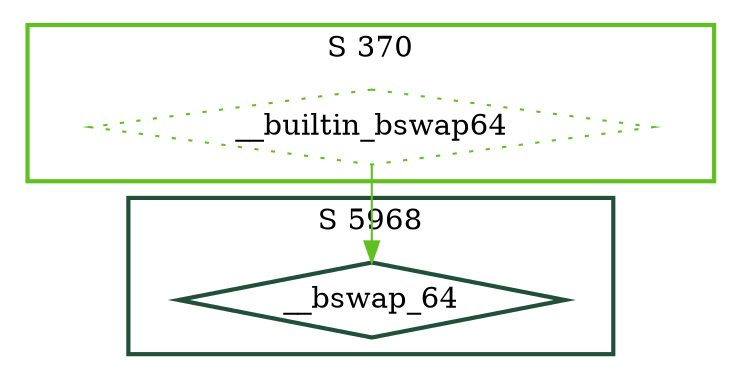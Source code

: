 digraph G {
  ratio=0.500000;
  "UV __bswap_64 (5968)" [shape=diamond, label="__bswap_64", color="#205038",
                          style=bold];
  "UV __builtin_bswap64 (370)" [shape=diamond, label="__builtin_bswap64",
                                color="#60C020", style=dotted];
  
  subgraph cluster_370 { label="S 370";
    color="#60C020";
    style=bold;
    "UV __builtin_bswap64 (370)"; };
  subgraph cluster_5968 { label="S 5968";
    color="#205038";
    style=bold;
    "UV __bswap_64 (5968)"; };
  
  "UV __builtin_bswap64 (370)" -> "UV __bswap_64 (5968)" [color="#60C020"];
  
  }